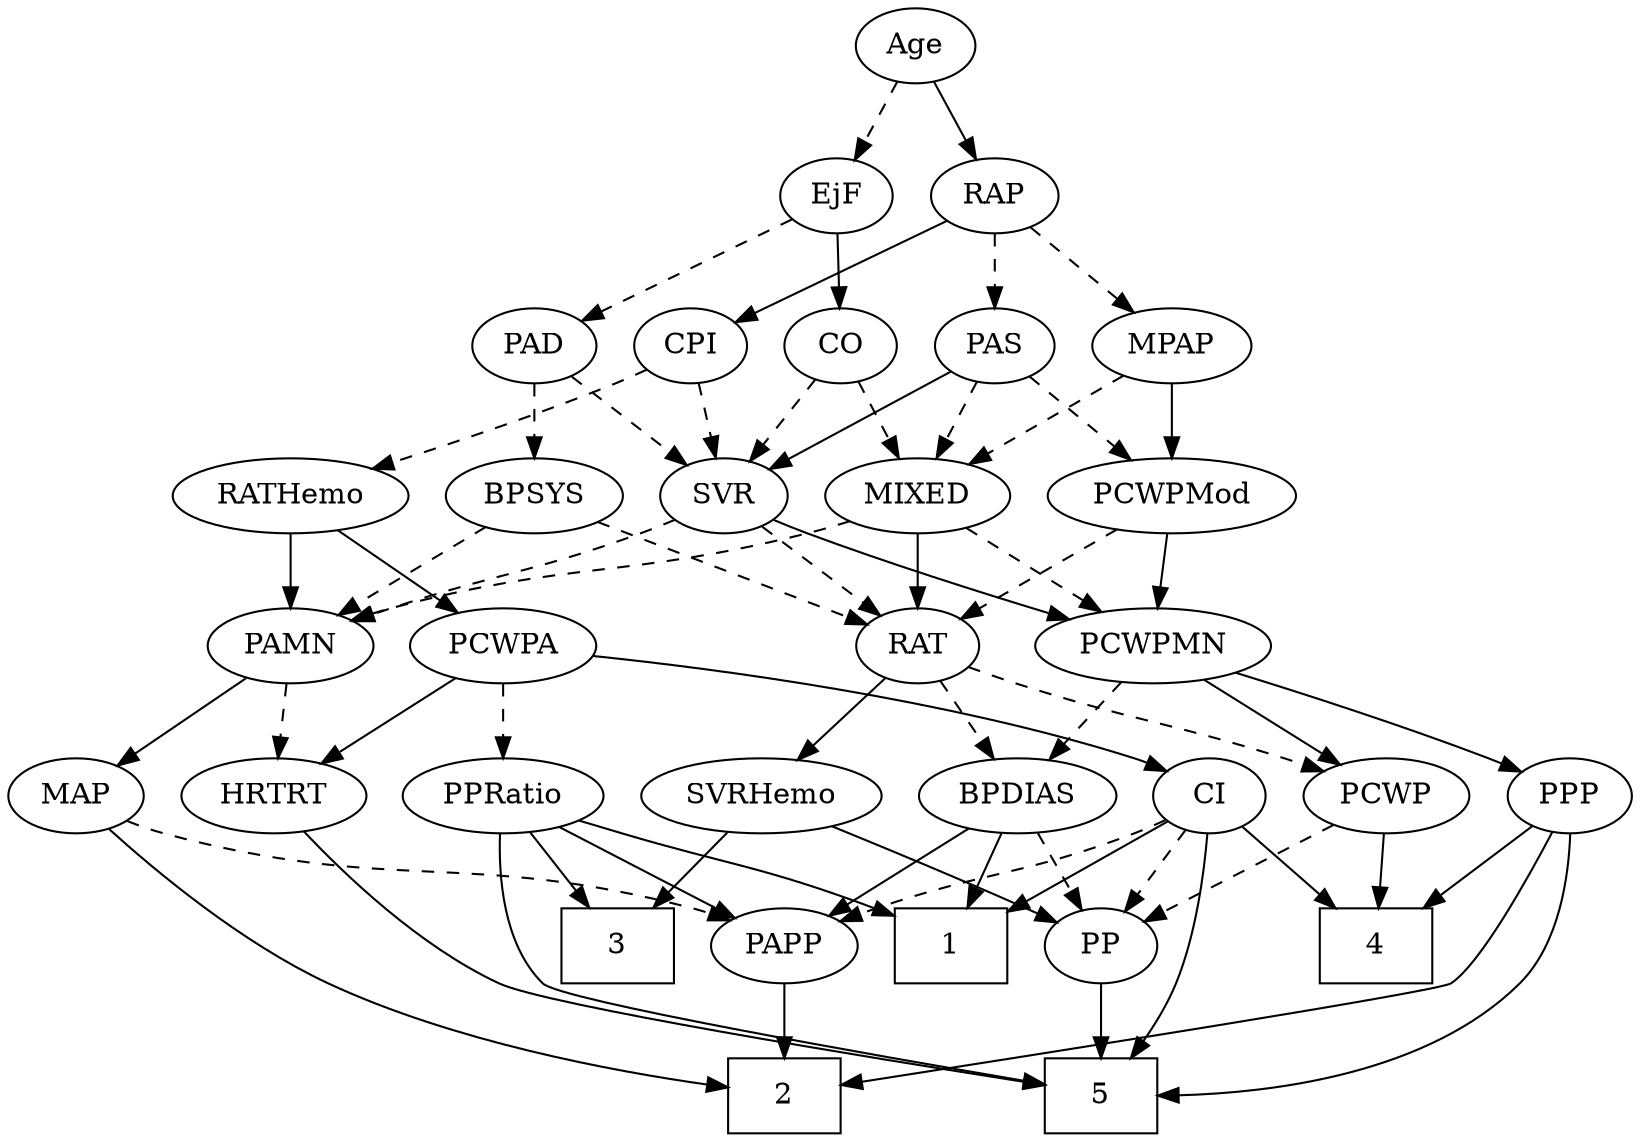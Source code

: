 strict digraph {
	graph [bb="0,0,707.55,540"];
	node [label="\N"];
	1	[height=0.5,
		pos="411.55,90",
		shape=box,
		width=0.75];
	2	[height=0.5,
		pos="334.55,18",
		shape=box,
		width=0.75];
	3	[height=0.5,
		pos="257.55,90",
		shape=box,
		width=0.75];
	4	[height=0.5,
		pos="593.55,90",
		shape=box,
		width=0.75];
	5	[height=0.5,
		pos="483.55,18",
		shape=box,
		width=0.75];
	Age	[height=0.5,
		pos="387.55,522",
		width=0.75];
	EjF	[height=0.5,
		pos="351.55,450",
		width=0.75];
	Age -> EjF	[pos="e,359.85,467.15 379.2,504.76 374.84,496.28 369.4,485.71 364.51,476.2",
		style=dashed];
	RAP	[height=0.5,
		pos="424.55,450",
		width=0.77632];
	Age -> RAP	[pos="e,416.01,467.15 396.13,504.76 400.61,496.28 406.2,485.71 411.23,476.2",
		style=solid];
	PAD	[height=0.5,
		pos="206.55,378",
		width=0.79437];
	EjF -> PAD	[pos="e,228.51,389.6 330.15,438.67 305.77,426.9 265.7,407.56 237.81,394.09",
		style=dashed];
	CO	[height=0.5,
		pos="352.55,378",
		width=0.75];
	EjF -> CO	[pos="e,352.3,396.1 351.79,431.7 351.9,423.98 352.04,414.71 352.16,406.11",
		style=solid];
	MPAP	[height=0.5,
		pos="504.55,378",
		width=0.97491];
	RAP -> MPAP	[pos="e,487.55,393.87 440.74,434.83 452,424.98 467.23,411.65 479.99,400.49",
		style=dashed];
	PAS	[height=0.5,
		pos="424.55,378",
		width=0.75];
	RAP -> PAS	[pos="e,424.55,396.1 424.55,431.7 424.55,423.98 424.55,414.71 424.55,406.11",
		style=dashed];
	CPI	[height=0.5,
		pos="280.55,378",
		width=0.75];
	RAP -> CPI	[pos="e,301.78,389.32 402.99,438.52 378.56,426.65 338.58,407.21 310.98,393.79",
		style=solid];
	MIXED	[height=0.5,
		pos="394.55,306",
		width=1.1193];
	PAMN	[height=0.5,
		pos="119.55,234",
		width=1.011];
	MIXED -> PAMN	[pos="e,146.91,246.16 364.69,293.91 358.42,291.79 351.8,289.7 345.55,288 266.39,266.51 243.4,274.57 164.55,252 161.93,251.25 159.25,250.42 \
156.56,249.53",
		style=dashed];
	RAT	[height=0.5,
		pos="394.55,234",
		width=0.75827];
	MIXED -> RAT	[pos="e,394.55,252.1 394.55,287.7 394.55,279.98 394.55,270.71 394.55,262.11",
		style=solid];
	PCWPMN	[height=0.5,
		pos="496.55,234",
		width=1.3902];
	MIXED -> PCWPMN	[pos="e,474.38,250.21 415.68,290.5 430.16,280.56 449.59,267.23 465.77,256.12",
		style=dashed];
	MPAP -> MIXED	[pos="e,416.82,321.18 483.34,363.5 466.92,353.06 443.94,338.43 425.48,326.68",
		style=dashed];
	PCWPMod	[height=0.5,
		pos="504.55,306",
		width=1.4443];
	MPAP -> PCWPMod	[pos="e,504.55,324.1 504.55,359.7 504.55,351.98 504.55,342.71 504.55,334.11",
		style=solid];
	BPSYS	[height=0.5,
		pos="224.55,306",
		width=1.0471];
	BPSYS -> PAMN	[pos="e,140.51,248.97 203.55,291 187.96,280.61 166.48,266.29 149.14,254.73",
		style=dashed];
	BPSYS -> RAT	[pos="e,372.03,244.27 252.24,293.6 282.51,281.13 330.93,261.2 362.73,248.1",
		style=dashed];
	PAD -> BPSYS	[pos="e,220.11,324.28 210.9,360.05 212.91,352.26 215.34,342.82 217.58,334.08",
		style=dashed];
	SVR	[height=0.5,
		pos="308.55,306",
		width=0.77632];
	PAD -> SVR	[pos="e,289.96,319.76 225.26,364.16 241.07,353.31 263.93,337.62 281.7,325.43",
		style=dashed];
	CO -> MIXED	[pos="e,384.47,323.8 362.08,361.12 367.14,352.68 373.48,342.1 379.22,332.55",
		style=dashed];
	CO -> SVR	[pos="e,318.8,323.31 342.56,361.12 337.13,352.47 330.28,341.58 324.16,331.83",
		style=dashed];
	PAS -> MIXED	[pos="e,401.81,323.96 417.44,360.41 413.98,352.34 409.73,342.43 405.84,333.35",
		style=dashed];
	PAS -> SVR	[pos="e,328.42,318.99 405.13,365.28 386.51,354.05 358.17,336.95 337,324.17",
		style=solid];
	PAS -> PCWPMod	[pos="e,486.25,323.01 440.35,363.17 451.29,353.6 466.09,340.65 478.72,329.6",
		style=dashed];
	MAP	[height=0.5,
		pos="30.547,162",
		width=0.84854];
	PAMN -> MAP	[pos="e,48.184,176.87 100.67,218.15 87.706,207.96 70.335,194.29 56.127,183.12",
		style=solid];
	HRTRT	[height=0.5,
		pos="118.55,162",
		width=1.1013];
	PAMN -> HRTRT	[pos="e,118.79,180.1 119.3,215.7 119.19,207.98 119.06,198.71 118.93,190.11",
		style=dashed];
	RATHemo	[height=0.5,
		pos="119.55,306",
		width=1.3721];
	RATHemo -> PAMN	[pos="e,119.55,252.1 119.55,287.7 119.55,279.98 119.55,270.71 119.55,262.11",
		style=solid];
	PCWPA	[height=0.5,
		pos="215.55,234",
		width=1.1555];
	RATHemo -> PCWPA	[pos="e,195.29,249.77 140.85,289.46 154.43,279.57 172.18,266.62 186.97,255.83",
		style=solid];
	CPI -> RATHemo	[pos="e,151.03,319.94 259.29,366.79 254.46,364.52 249.34,362.15 244.55,360 216.63,347.5 184.89,334.05 160.39,323.83",
		style=dashed];
	CPI -> SVR	[pos="e,301.76,323.96 287.18,360.41 290.41,352.34 294.37,342.43 298.01,333.35",
		style=dashed];
	SVRHemo	[height=0.5,
		pos="323.55,162",
		width=1.3902];
	RAT -> SVRHemo	[pos="e,339.98,179.2 379.84,218.5 370.4,209.19 357.93,196.9 347.13,186.25",
		style=solid];
	BPDIAS	[height=0.5,
		pos="433.55,162",
		width=1.1735];
	RAT -> BPDIAS	[pos="e,424.28,179.63 403.59,216.76 408.25,208.4 414.04,198.02 419.28,188.61",
		style=dashed];
	PCWP	[height=0.5,
		pos="600.55,162",
		width=0.97491];
	RAT -> PCWP	[pos="e,573.67,173.75 417.18,223.65 423.71,221.06 430.88,218.32 437.55,216 489.73,197.83 504.29,197.97 556.55,180 559.07,179.13 561.67,\
178.21 564.28,177.26",
		style=dashed];
	SVR -> PAMN	[pos="e,147.57,245.77 286.8,294.54 281.83,292.28 276.54,289.98 271.55,288 224.91,269.5 211.8,268.87 164.55,252 162.14,251.14 159.66,250.24 \
157.17,249.33",
		style=dashed];
	SVR -> RAT	[pos="e,378.02,248.46 325.13,291.5 337.86,281.14 355.63,266.67 370.01,254.97",
		style=dashed];
	SVR -> PCWPMN	[pos="e,460.5,246.6 330.31,294.59 335.28,292.33 340.57,290.01 345.55,288 380.38,273.92 420.54,259.93 450.68,249.86",
		style=solid];
	PCWPMod -> RAT	[pos="e,413.62,247.14 480.68,289.81 463.57,278.92 440.46,264.22 422.49,252.78",
		style=dashed];
	PCWPMod -> PCWPMN	[pos="e,498.5,252.1 502.57,287.7 501.69,279.98 500.63,270.71 499.65,262.11",
		style=solid];
	PPRatio	[height=0.5,
		pos="215.55,162",
		width=1.1013];
	PCWPA -> PPRatio	[pos="e,215.55,180.1 215.55,215.7 215.55,207.98 215.55,198.71 215.55,190.11",
		style=dashed];
	CI	[height=0.5,
		pos="520.55,162",
		width=0.75];
	PCWPA -> CI	[pos="e,499.96,173.78 255.08,228.32 308.22,221.33 405.2,206.11 484.55,180 486.47,179.37 488.42,178.66 490.37,177.9",
		style=solid];
	PCWPA -> HRTRT	[pos="e,138.76,177.58 194.98,218.15 180.99,208.06 162.31,194.58 146.92,183.47",
		style=solid];
	PCWPMN -> BPDIAS	[pos="e,448.08,179.15 481.94,216.76 473.9,207.84 463.79,196.61 454.89,186.72",
		style=dashed];
	PPP	[height=0.5,
		pos="680.55,162",
		width=0.75];
	PCWPMN -> PPP	[pos="e,659.38,173.41 532.2,221.32 562.41,211.16 606.72,195.66 644.55,180 646.37,179.25 648.23,178.45 650.1,177.63",
		style=solid];
	PCWPMN -> PCWP	[pos="e,580.14,176.74 519.11,217.81 534.44,207.5 554.85,193.76 571.4,182.62",
		style=solid];
	SVRHemo -> 3	[pos="e,273.69,108.12 308.24,144.76 300.07,136.1 289.84,125.25 280.71,115.57",
		style=solid];
	PP	[height=0.5,
		pos="483.55,90",
		width=0.75];
	SVRHemo -> PP	[pos="e,462.29,101.2 355.03,147.93 380.18,137.39 416.27,122.07 447.55,108 449.34,107.19 451.19,106.35 453.04,105.5",
		style=solid];
	BPDIAS -> 1	[pos="e,416.98,108.28 428.22,144.05 425.77,136.26 422.81,126.82 420.06,118.08",
		style=solid];
	BPDIAS -> PP	[pos="e,472.47,106.51 445.4,144.41 451.74,135.53 459.66,124.44 466.64,114.67",
		style=dashed];
	PAPP	[height=0.5,
		pos="334.55,90",
		width=0.88464];
	BPDIAS -> PAPP	[pos="e,353.83,104.64 412.55,146.15 397.9,135.79 378.19,121.86 362.25,110.58",
		style=solid];
	MAP -> 2	[pos="e,307.32,21.945 43.472,145.66 61.117,125.72 94.675,91.167 130.55,72 184.4,43.226 254.72,29.445 297.16,23.337",
		style=solid];
	MAP -> PAPP	[pos="e,310.6,102.03 53.287,149.95 58.535,147.72 64.161,145.58 69.547,144 166.31,115.63 196.54,135.5 293.55,108 296.01,107.3 298.53,106.5 \
301.04,105.63",
		style=dashed];
	PP -> 5	[pos="e,483.55,36.104 483.55,71.697 483.55,63.983 483.55,54.712 483.55,46.112",
		style=solid];
	PPP -> 2	[pos="e,361.62,23.229 675.76,144.24 669,123.76 654.58,89.65 629.55,72 619.04,64.59 448.82,37.016 371.84,24.841",
		style=solid];
	PPP -> 4	[pos="e,614.9,108.18 663.77,147.5 652.24,138.23 636.62,125.66 623.04,114.73",
		style=solid];
	PPP -> 5	[pos="e,510.76,18.851 681.96,143.96 682.62,124.14 680.54,91.652 662.55,72 626.21,32.304 561.71,21.806 520.86,19.329",
		style=solid];
	PPRatio -> 1	[pos="e,384.19,104.36 245.84,150.38 252.02,148.25 258.49,146.03 264.55,144 310.83,128.47 325.62,127.21 374.62,108.14",
		style=solid];
	PPRatio -> 3	[pos="e,247.08,108.45 225.5,144.41 230.38,136.28 236.36,126.31 241.84,117.18",
		style=solid];
	PPRatio -> 5	[pos="e,456.47,23.57 211.18,143.97 207.21,124.17 204.3,91.689 221.55,72 228.96,63.532 375.66,37.452 446.24,25.323",
		style=solid];
	PPRatio -> PAPP	[pos="e,313.38,103.45 238.77,147.34 257.54,136.3 284.1,120.67 304.49,108.68",
		style=solid];
	PCWP -> 4	[pos="e,595.26,108.1 598.82,143.7 598.05,135.98 597.12,126.71 596.26,118.11",
		style=solid];
	PCWP -> PP	[pos="e,503.12,102.71 578.54,147.83 559.63,136.52 532.24,120.13 511.73,107.86",
		style=dashed];
	CI -> 1	[pos="e,438.07,108.03 501.56,148.81 486.46,139.11 464.93,125.28 446.71,113.58",
		style=solid];
	CI -> 4	[pos="e,575.7,108.11 535.32,146.83 544.8,137.75 557.35,125.71 568.37,115.14",
		style=solid];
	CI -> 5	[pos="e,499.1,36.245 523.23,143.81 525.43,125.54 527.09,96.033 519.55,72 516.48,62.232 510.97,52.638 505.16,44.355",
		style=solid];
	CI -> PP	[pos="e,492.08,107.15 511.97,144.76 507.48,136.28 501.9,125.71 496.87,116.2",
		style=dashed];
	CI -> PAPP	[pos="e,359.15,101.55 499.42,150.5 494.58,148.24 489.43,145.95 484.55,144 437.17,125.07 423.37,125.78 375.55,108 373.29,107.16 370.98,\
106.27 368.65,105.36",
		style=dashed];
	PAPP -> 2	[pos="e,334.55,36.104 334.55,71.697 334.55,63.983 334.55,54.712 334.55,46.112",
		style=solid];
	HRTRT -> 5	[pos="e,456.33,23.181 129.32,144.57 143.67,124.09 171.07,89.647 203.55,72 224.68,60.518 375.23,35.903 446.42,24.729",
		style=solid];
}
